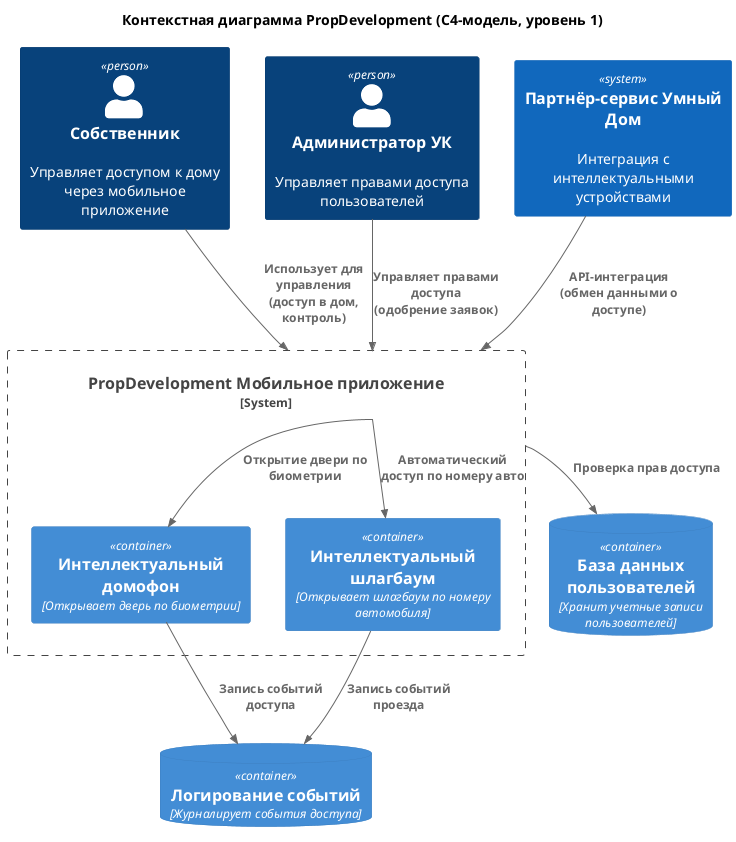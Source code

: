 @startuml
!include <C4/C4_Container>
title Контекстная диаграмма PropDevelopment (C4-модель, уровень 1)

Person(Owner, "Собственник", "Управляет доступом к дому через мобильное приложение")
Person(Admin, "Администратор УК", "Управляет правами доступа пользователей")
System(SmartHomePartner, "Партнёр-сервис Умный Дом", "Интеграция с интеллектуальными устройствами")

System_Boundary(MobileApp, "PropDevelopment Мобильное приложение") {
    Container(SmartIntercom, "Интеллектуальный домофон", "Открывает дверь по биометрии")
    Container(SmartBarrier, "Интеллектуальный шлагбаум", "Открывает шлагбаум по номеру автомобиля")
}

ContainerDb(UserDB, "База данных пользователей", "Хранит учетные записи пользователей")
ContainerDb(LogsDB, "Логирование событий", "Журналирует события доступа")

Rel(Owner, MobileApp, "Использует для управления\n(доступ в дом, контроль)")
Rel(Admin, MobileApp, "Управляет правами доступа\n(одобрение заявок)")
Rel(SmartHomePartner, MobileApp, "API-интеграция\n(обмен данными о доступе)")

Rel(MobileApp, SmartIntercom, "Открытие двери по биометрии")
Rel(MobileApp, SmartBarrier, "Автоматический доступ по номеру авто")
Rel(SmartIntercom, LogsDB, "Запись событий доступа")
Rel(SmartBarrier, LogsDB, "Запись событий проезда")
Rel(MobileApp, UserDB, "Проверка прав доступа")

@enduml